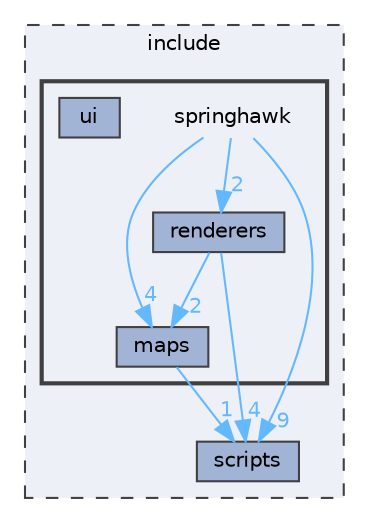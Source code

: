 digraph "E:/Code/Skola/Su/CProg/CProg-Project/include/springhawk"
{
 // LATEX_PDF_SIZE
  bgcolor="transparent";
  edge [fontname=Helvetica,fontsize=10,labelfontname=Helvetica,labelfontsize=10];
  node [fontname=Helvetica,fontsize=10,shape=box,height=0.2,width=0.4];
  compound=true
  subgraph clusterdir_d44c64559bbebec7f509842c48db8b23 {
    graph [ bgcolor="#edf0f7", pencolor="grey25", label="include", fontname=Helvetica,fontsize=10 style="filled,dashed", URL="dir_d44c64559bbebec7f509842c48db8b23.html",tooltip=""]
  dir_fe283fc70b97786e5b307b9341908025 [label="scripts", fillcolor="#a2b4d6", color="grey25", style="filled", URL="dir_fe283fc70b97786e5b307b9341908025.html",tooltip=""];
  subgraph clusterdir_cff48548073a7b7c0f23992c32307aff {
    graph [ bgcolor="#edf0f7", pencolor="grey25", label="", fontname=Helvetica,fontsize=10 style="filled,bold", URL="dir_cff48548073a7b7c0f23992c32307aff.html",tooltip=""]
    dir_cff48548073a7b7c0f23992c32307aff [shape=plaintext, label="springhawk"];
  dir_c63b065129c9c4691c69a4c0a55a4039 [label="maps", fillcolor="#a2b4d6", color="grey25", style="filled", URL="dir_c63b065129c9c4691c69a4c0a55a4039.html",tooltip=""];
  dir_fa9218071dd18e3230b8b89f9f263ef2 [label="renderers", fillcolor="#a2b4d6", color="grey25", style="filled", URL="dir_fa9218071dd18e3230b8b89f9f263ef2.html",tooltip=""];
  dir_39f6fb6de426f1077b7b41dbfceb22fb [label="ui", fillcolor="#a2b4d6", color="grey25", style="filled", URL="dir_39f6fb6de426f1077b7b41dbfceb22fb.html",tooltip=""];
  }
  }
  dir_cff48548073a7b7c0f23992c32307aff->dir_c63b065129c9c4691c69a4c0a55a4039 [headlabel="4", labeldistance=1.5 headhref="dir_000039_000030.html" href="dir_000039_000030.html" color="steelblue1" fontcolor="steelblue1"];
  dir_cff48548073a7b7c0f23992c32307aff->dir_fa9218071dd18e3230b8b89f9f263ef2 [headlabel="2", labeldistance=1.5 headhref="dir_000039_000034.html" href="dir_000039_000034.html" color="steelblue1" fontcolor="steelblue1"];
  dir_cff48548073a7b7c0f23992c32307aff->dir_fe283fc70b97786e5b307b9341908025 [headlabel="9", labeldistance=1.5 headhref="dir_000039_000036.html" href="dir_000039_000036.html" color="steelblue1" fontcolor="steelblue1"];
  dir_c63b065129c9c4691c69a4c0a55a4039->dir_fe283fc70b97786e5b307b9341908025 [headlabel="1", labeldistance=1.5 headhref="dir_000030_000036.html" href="dir_000030_000036.html" color="steelblue1" fontcolor="steelblue1"];
  dir_fa9218071dd18e3230b8b89f9f263ef2->dir_c63b065129c9c4691c69a4c0a55a4039 [headlabel="2", labeldistance=1.5 headhref="dir_000034_000030.html" href="dir_000034_000030.html" color="steelblue1" fontcolor="steelblue1"];
  dir_fa9218071dd18e3230b8b89f9f263ef2->dir_fe283fc70b97786e5b307b9341908025 [headlabel="4", labeldistance=1.5 headhref="dir_000034_000036.html" href="dir_000034_000036.html" color="steelblue1" fontcolor="steelblue1"];
}
